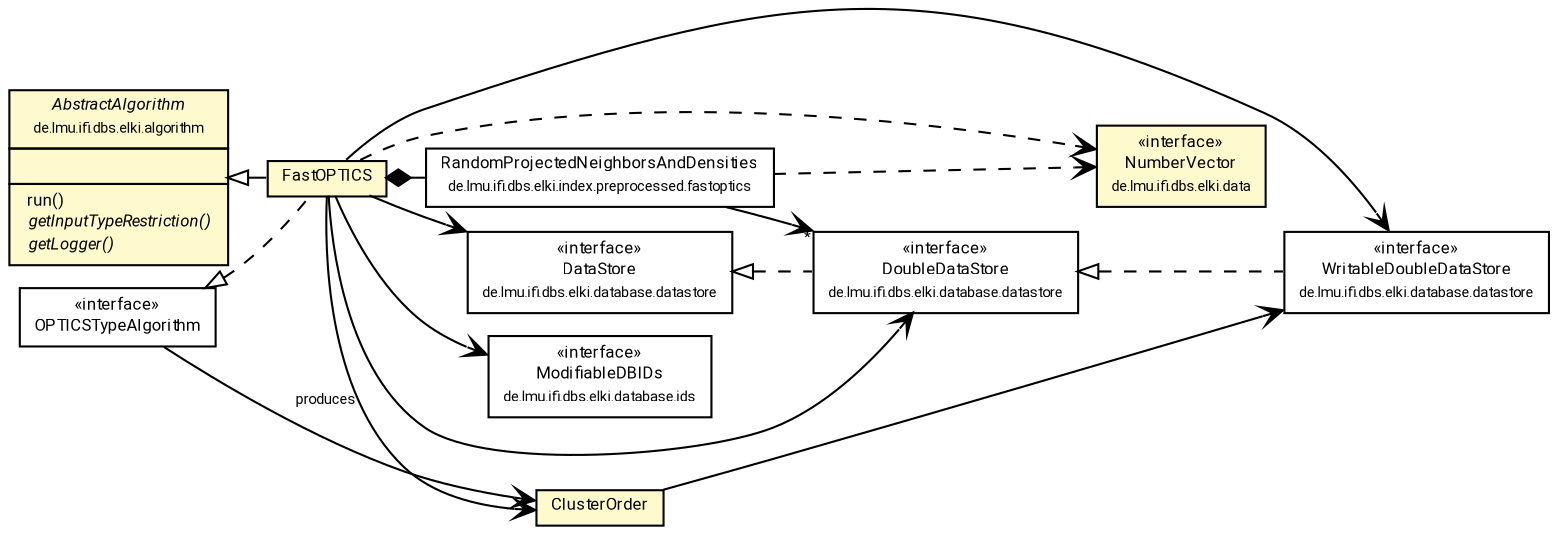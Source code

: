#!/usr/local/bin/dot
#
# Class diagram 
# Generated by UMLGraph version R5_7_2-60-g0e99a6 (http://www.spinellis.gr/umlgraph/)
#

digraph G {
	graph [fontnames="svg"]
	edge [fontname="Roboto",fontsize=7,labelfontname="Roboto",labelfontsize=7,color="black"];
	node [fontname="Roboto",fontcolor="black",fontsize=8,shape=plaintext,margin=0,width=0,height=0];
	nodesep=0.15;
	ranksep=0.25;
	rankdir=LR;
	// de.lmu.ifi.dbs.elki.index.preprocessed.fastoptics.RandomProjectedNeighborsAndDensities<V extends de.lmu.ifi.dbs.elki.data.NumberVector>
	c4296963 [label=<<table title="de.lmu.ifi.dbs.elki.index.preprocessed.fastoptics.RandomProjectedNeighborsAndDensities" border="0" cellborder="1" cellspacing="0" cellpadding="2" href="../../../index/preprocessed/fastoptics/RandomProjectedNeighborsAndDensities.html" target="_parent">
		<tr><td><table border="0" cellspacing="0" cellpadding="1">
		<tr><td align="center" balign="center"> <font face="Roboto">RandomProjectedNeighborsAndDensities</font> </td></tr>
		<tr><td align="center" balign="center"> <font face="Roboto" point-size="7.0">de.lmu.ifi.dbs.elki.index.preprocessed.fastoptics</font> </td></tr>
		</table></td></tr>
		</table>>, URL="../../../index/preprocessed/fastoptics/RandomProjectedNeighborsAndDensities.html"];
	// de.lmu.ifi.dbs.elki.algorithm.clustering.optics.ClusterOrder
	c4297216 [label=<<table title="de.lmu.ifi.dbs.elki.algorithm.clustering.optics.ClusterOrder" border="0" cellborder="1" cellspacing="0" cellpadding="2" bgcolor="LemonChiffon" href="ClusterOrder.html" target="_parent">
		<tr><td><table border="0" cellspacing="0" cellpadding="1">
		<tr><td align="center" balign="center"> <font face="Roboto">ClusterOrder</font> </td></tr>
		</table></td></tr>
		</table>>, URL="ClusterOrder.html"];
	// de.lmu.ifi.dbs.elki.algorithm.clustering.optics.OPTICSTypeAlgorithm
	c4297219 [label=<<table title="de.lmu.ifi.dbs.elki.algorithm.clustering.optics.OPTICSTypeAlgorithm" border="0" cellborder="1" cellspacing="0" cellpadding="2" href="OPTICSTypeAlgorithm.html" target="_parent">
		<tr><td><table border="0" cellspacing="0" cellpadding="1">
		<tr><td align="center" balign="center"> &#171;interface&#187; </td></tr>
		<tr><td align="center" balign="center"> <font face="Roboto">OPTICSTypeAlgorithm</font> </td></tr>
		</table></td></tr>
		</table>>, URL="OPTICSTypeAlgorithm.html"];
	// de.lmu.ifi.dbs.elki.algorithm.clustering.optics.FastOPTICS<V extends de.lmu.ifi.dbs.elki.data.NumberVector>
	c4297231 [label=<<table title="de.lmu.ifi.dbs.elki.algorithm.clustering.optics.FastOPTICS" border="0" cellborder="1" cellspacing="0" cellpadding="2" bgcolor="lemonChiffon" href="FastOPTICS.html" target="_parent">
		<tr><td><table border="0" cellspacing="0" cellpadding="1">
		<tr><td align="center" balign="center"> <font face="Roboto">FastOPTICS</font> </td></tr>
		</table></td></tr>
		</table>>, URL="FastOPTICS.html"];
	// de.lmu.ifi.dbs.elki.data.NumberVector
	c4297625 [label=<<table title="de.lmu.ifi.dbs.elki.data.NumberVector" border="0" cellborder="1" cellspacing="0" cellpadding="2" bgcolor="LemonChiffon" href="../../../data/NumberVector.html" target="_parent">
		<tr><td><table border="0" cellspacing="0" cellpadding="1">
		<tr><td align="center" balign="center"> &#171;interface&#187; </td></tr>
		<tr><td align="center" balign="center"> <font face="Roboto">NumberVector</font> </td></tr>
		<tr><td align="center" balign="center"> <font face="Roboto" point-size="7.0">de.lmu.ifi.dbs.elki.data</font> </td></tr>
		</table></td></tr>
		</table>>, URL="../../../data/NumberVector.html"];
	// de.lmu.ifi.dbs.elki.algorithm.AbstractAlgorithm<R extends de.lmu.ifi.dbs.elki.result.Result>
	c4297647 [label=<<table title="de.lmu.ifi.dbs.elki.algorithm.AbstractAlgorithm" border="0" cellborder="1" cellspacing="0" cellpadding="2" bgcolor="LemonChiffon" href="../../AbstractAlgorithm.html" target="_parent">
		<tr><td><table border="0" cellspacing="0" cellpadding="1">
		<tr><td align="center" balign="center"> <font face="Roboto"><i>AbstractAlgorithm</i></font> </td></tr>
		<tr><td align="center" balign="center"> <font face="Roboto" point-size="7.0">de.lmu.ifi.dbs.elki.algorithm</font> </td></tr>
		</table></td></tr>
		<tr><td><table border="0" cellspacing="0" cellpadding="1">
		<tr><td align="left" balign="left">  </td></tr>
		</table></td></tr>
		<tr><td><table border="0" cellspacing="0" cellpadding="1">
		<tr><td align="left" balign="left">  run() </td></tr>
		<tr><td align="left" balign="left"> <i> getInputTypeRestriction()</i> </td></tr>
		<tr><td align="left" balign="left"> <i> getLogger()</i> </td></tr>
		</table></td></tr>
		</table>>, URL="../../AbstractAlgorithm.html"];
	// de.lmu.ifi.dbs.elki.database.ids.ModifiableDBIDs
	c4297774 [label=<<table title="de.lmu.ifi.dbs.elki.database.ids.ModifiableDBIDs" border="0" cellborder="1" cellspacing="0" cellpadding="2" href="../../../database/ids/ModifiableDBIDs.html" target="_parent">
		<tr><td><table border="0" cellspacing="0" cellpadding="1">
		<tr><td align="center" balign="center"> &#171;interface&#187; </td></tr>
		<tr><td align="center" balign="center"> <font face="Roboto">ModifiableDBIDs</font> </td></tr>
		<tr><td align="center" balign="center"> <font face="Roboto" point-size="7.0">de.lmu.ifi.dbs.elki.database.ids</font> </td></tr>
		</table></td></tr>
		</table>>, URL="../../../database/ids/ModifiableDBIDs.html"];
	// de.lmu.ifi.dbs.elki.database.datastore.DataStore<T>
	c4297810 [label=<<table title="de.lmu.ifi.dbs.elki.database.datastore.DataStore" border="0" cellborder="1" cellspacing="0" cellpadding="2" href="../../../database/datastore/DataStore.html" target="_parent">
		<tr><td><table border="0" cellspacing="0" cellpadding="1">
		<tr><td align="center" balign="center"> &#171;interface&#187; </td></tr>
		<tr><td align="center" balign="center"> <font face="Roboto">DataStore</font> </td></tr>
		<tr><td align="center" balign="center"> <font face="Roboto" point-size="7.0">de.lmu.ifi.dbs.elki.database.datastore</font> </td></tr>
		</table></td></tr>
		</table>>, URL="../../../database/datastore/DataStore.html"];
	// de.lmu.ifi.dbs.elki.database.datastore.DoubleDataStore
	c4297811 [label=<<table title="de.lmu.ifi.dbs.elki.database.datastore.DoubleDataStore" border="0" cellborder="1" cellspacing="0" cellpadding="2" href="../../../database/datastore/DoubleDataStore.html" target="_parent">
		<tr><td><table border="0" cellspacing="0" cellpadding="1">
		<tr><td align="center" balign="center"> &#171;interface&#187; </td></tr>
		<tr><td align="center" balign="center"> <font face="Roboto">DoubleDataStore</font> </td></tr>
		<tr><td align="center" balign="center"> <font face="Roboto" point-size="7.0">de.lmu.ifi.dbs.elki.database.datastore</font> </td></tr>
		</table></td></tr>
		</table>>, URL="../../../database/datastore/DoubleDataStore.html"];
	// de.lmu.ifi.dbs.elki.database.datastore.WritableDoubleDataStore
	c4297815 [label=<<table title="de.lmu.ifi.dbs.elki.database.datastore.WritableDoubleDataStore" border="0" cellborder="1" cellspacing="0" cellpadding="2" href="../../../database/datastore/WritableDoubleDataStore.html" target="_parent">
		<tr><td><table border="0" cellspacing="0" cellpadding="1">
		<tr><td align="center" balign="center"> &#171;interface&#187; </td></tr>
		<tr><td align="center" balign="center"> <font face="Roboto">WritableDoubleDataStore</font> </td></tr>
		<tr><td align="center" balign="center"> <font face="Roboto" point-size="7.0">de.lmu.ifi.dbs.elki.database.datastore</font> </td></tr>
		</table></td></tr>
		</table>>, URL="../../../database/datastore/WritableDoubleDataStore.html"];
	// de.lmu.ifi.dbs.elki.algorithm.clustering.optics.OPTICSTypeAlgorithm navassoc de.lmu.ifi.dbs.elki.algorithm.clustering.optics.ClusterOrder
	c4297219 -> c4297216 [arrowhead=open,weight=1,label="produces"];
	// de.lmu.ifi.dbs.elki.algorithm.clustering.optics.FastOPTICS<V extends de.lmu.ifi.dbs.elki.data.NumberVector> extends de.lmu.ifi.dbs.elki.algorithm.AbstractAlgorithm<R extends de.lmu.ifi.dbs.elki.result.Result>
	c4297647 -> c4297231 [arrowtail=empty,dir=back,weight=10];
	// de.lmu.ifi.dbs.elki.algorithm.clustering.optics.FastOPTICS<V extends de.lmu.ifi.dbs.elki.data.NumberVector> implements de.lmu.ifi.dbs.elki.algorithm.clustering.optics.OPTICSTypeAlgorithm
	c4297219 -> c4297231 [arrowtail=empty,style=dashed,dir=back,weight=9];
	// de.lmu.ifi.dbs.elki.algorithm.clustering.optics.FastOPTICS<V extends de.lmu.ifi.dbs.elki.data.NumberVector> composed de.lmu.ifi.dbs.elki.index.preprocessed.fastoptics.RandomProjectedNeighborsAndDensities<V extends de.lmu.ifi.dbs.elki.data.NumberVector>
	c4297231 -> c4296963 [arrowhead=none,arrowtail=diamond,dir=back,weight=6];
	// de.lmu.ifi.dbs.elki.database.datastore.DoubleDataStore implements de.lmu.ifi.dbs.elki.database.datastore.DataStore<T>
	c4297810 -> c4297811 [arrowtail=empty,style=dashed,dir=back,weight=9];
	// de.lmu.ifi.dbs.elki.database.datastore.WritableDoubleDataStore implements de.lmu.ifi.dbs.elki.database.datastore.DoubleDataStore
	c4297811 -> c4297815 [arrowtail=empty,style=dashed,dir=back,weight=9];
	// de.lmu.ifi.dbs.elki.index.preprocessed.fastoptics.RandomProjectedNeighborsAndDensities<V extends de.lmu.ifi.dbs.elki.data.NumberVector> navassoc de.lmu.ifi.dbs.elki.database.datastore.DoubleDataStore
	c4296963 -> c4297811 [arrowhead=open,weight=1,headlabel="*"];
	// de.lmu.ifi.dbs.elki.algorithm.clustering.optics.ClusterOrder navassoc de.lmu.ifi.dbs.elki.database.datastore.WritableDoubleDataStore
	c4297216 -> c4297815 [arrowhead=open,weight=1];
	// de.lmu.ifi.dbs.elki.algorithm.clustering.optics.FastOPTICS<V extends de.lmu.ifi.dbs.elki.data.NumberVector> navassoc de.lmu.ifi.dbs.elki.algorithm.clustering.optics.ClusterOrder
	c4297231 -> c4297216 [arrowhead=open,weight=1];
	// de.lmu.ifi.dbs.elki.algorithm.clustering.optics.FastOPTICS<V extends de.lmu.ifi.dbs.elki.data.NumberVector> navassoc de.lmu.ifi.dbs.elki.database.datastore.WritableDoubleDataStore
	c4297231 -> c4297815 [arrowhead=open,weight=1];
	// de.lmu.ifi.dbs.elki.algorithm.clustering.optics.FastOPTICS<V extends de.lmu.ifi.dbs.elki.data.NumberVector> navassoc de.lmu.ifi.dbs.elki.database.ids.ModifiableDBIDs
	c4297231 -> c4297774 [arrowhead=open,weight=1];
	// de.lmu.ifi.dbs.elki.algorithm.clustering.optics.FastOPTICS<V extends de.lmu.ifi.dbs.elki.data.NumberVector> navassoc de.lmu.ifi.dbs.elki.database.datastore.DataStore<T>
	c4297231 -> c4297810 [arrowhead=open,weight=1];
	// de.lmu.ifi.dbs.elki.algorithm.clustering.optics.FastOPTICS<V extends de.lmu.ifi.dbs.elki.data.NumberVector> navassoc de.lmu.ifi.dbs.elki.database.datastore.DoubleDataStore
	c4297231 -> c4297811 [arrowhead=open,weight=1];
	// de.lmu.ifi.dbs.elki.index.preprocessed.fastoptics.RandomProjectedNeighborsAndDensities<V extends de.lmu.ifi.dbs.elki.data.NumberVector> depend de.lmu.ifi.dbs.elki.data.NumberVector
	c4296963 -> c4297625 [arrowhead=open,style=dashed,weight=0];
	// de.lmu.ifi.dbs.elki.algorithm.clustering.optics.FastOPTICS<V extends de.lmu.ifi.dbs.elki.data.NumberVector> depend de.lmu.ifi.dbs.elki.data.NumberVector
	c4297231 -> c4297625 [arrowhead=open,style=dashed,weight=0];
}

